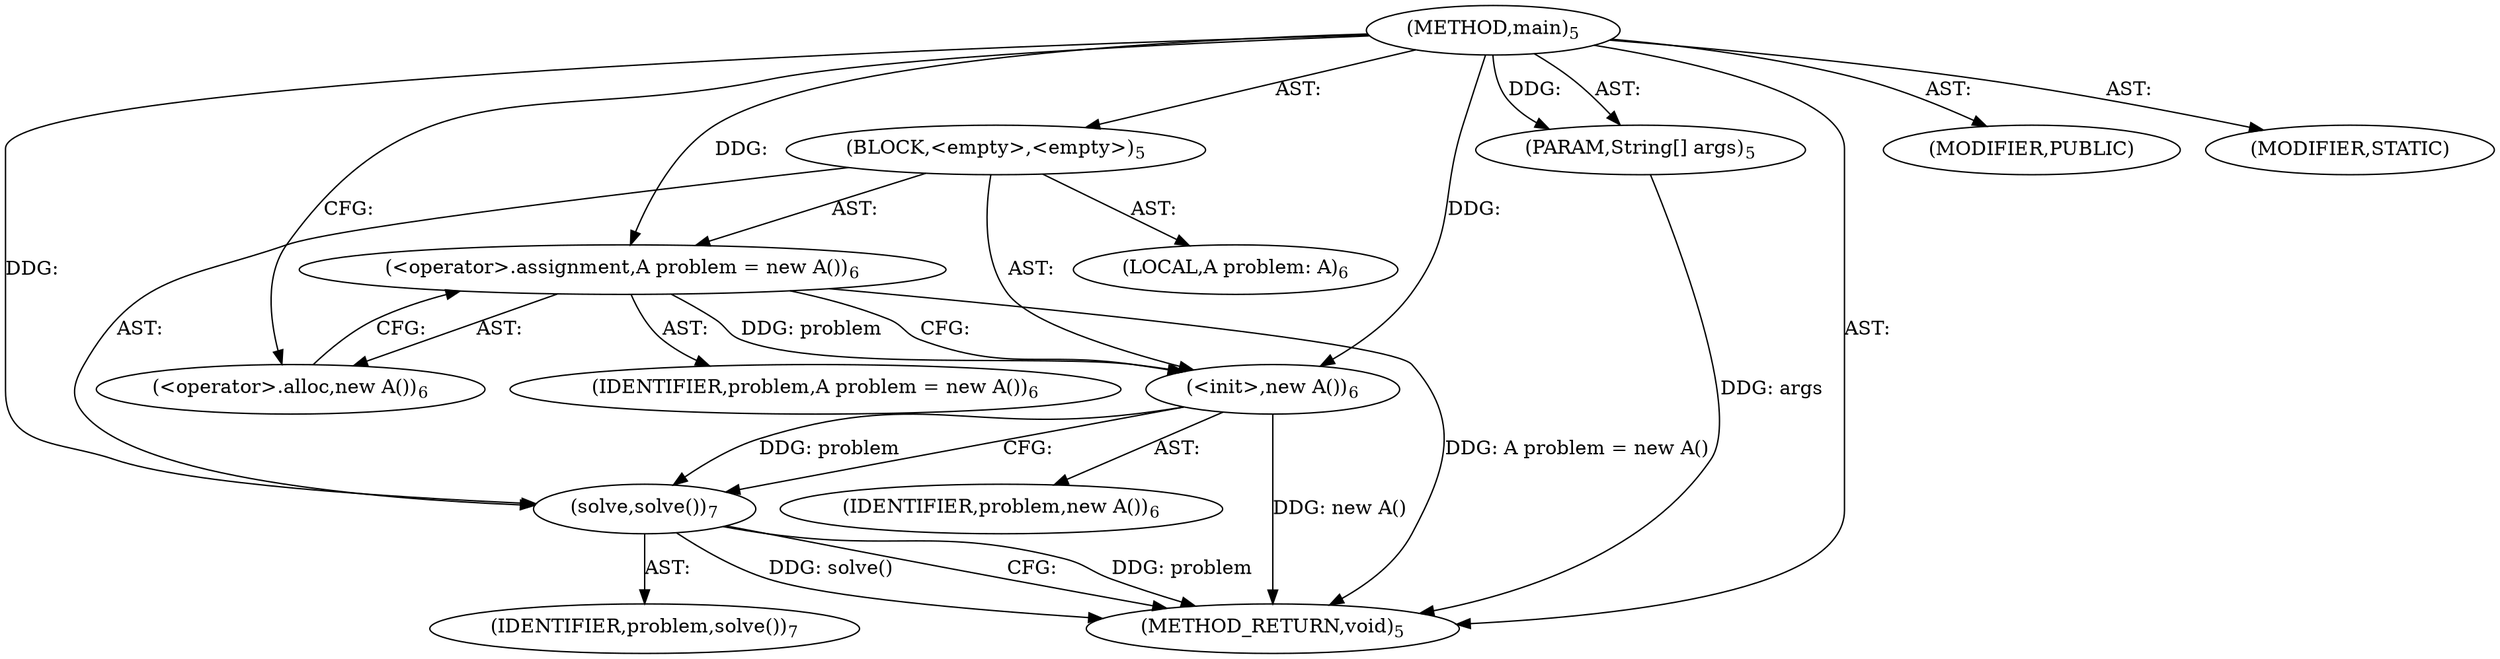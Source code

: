 digraph "main" {  
"19" [label = <(METHOD,main)<SUB>5</SUB>> ]
"20" [label = <(PARAM,String[] args)<SUB>5</SUB>> ]
"21" [label = <(BLOCK,&lt;empty&gt;,&lt;empty&gt;)<SUB>5</SUB>> ]
"4" [label = <(LOCAL,A problem: A)<SUB>6</SUB>> ]
"22" [label = <(&lt;operator&gt;.assignment,A problem = new A())<SUB>6</SUB>> ]
"23" [label = <(IDENTIFIER,problem,A problem = new A())<SUB>6</SUB>> ]
"24" [label = <(&lt;operator&gt;.alloc,new A())<SUB>6</SUB>> ]
"25" [label = <(&lt;init&gt;,new A())<SUB>6</SUB>> ]
"3" [label = <(IDENTIFIER,problem,new A())<SUB>6</SUB>> ]
"26" [label = <(solve,solve())<SUB>7</SUB>> ]
"27" [label = <(IDENTIFIER,problem,solve())<SUB>7</SUB>> ]
"28" [label = <(MODIFIER,PUBLIC)> ]
"29" [label = <(MODIFIER,STATIC)> ]
"30" [label = <(METHOD_RETURN,void)<SUB>5</SUB>> ]
  "19" -> "20"  [ label = "AST: "] 
  "19" -> "21"  [ label = "AST: "] 
  "19" -> "28"  [ label = "AST: "] 
  "19" -> "29"  [ label = "AST: "] 
  "19" -> "30"  [ label = "AST: "] 
  "21" -> "4"  [ label = "AST: "] 
  "21" -> "22"  [ label = "AST: "] 
  "21" -> "25"  [ label = "AST: "] 
  "21" -> "26"  [ label = "AST: "] 
  "22" -> "23"  [ label = "AST: "] 
  "22" -> "24"  [ label = "AST: "] 
  "25" -> "3"  [ label = "AST: "] 
  "26" -> "27"  [ label = "AST: "] 
  "22" -> "25"  [ label = "CFG: "] 
  "25" -> "26"  [ label = "CFG: "] 
  "26" -> "30"  [ label = "CFG: "] 
  "24" -> "22"  [ label = "CFG: "] 
  "19" -> "24"  [ label = "CFG: "] 
  "20" -> "30"  [ label = "DDG: args"] 
  "22" -> "30"  [ label = "DDG: A problem = new A()"] 
  "25" -> "30"  [ label = "DDG: new A()"] 
  "26" -> "30"  [ label = "DDG: problem"] 
  "26" -> "30"  [ label = "DDG: solve()"] 
  "19" -> "20"  [ label = "DDG: "] 
  "19" -> "22"  [ label = "DDG: "] 
  "22" -> "25"  [ label = "DDG: problem"] 
  "19" -> "25"  [ label = "DDG: "] 
  "25" -> "26"  [ label = "DDG: problem"] 
  "19" -> "26"  [ label = "DDG: "] 
}
